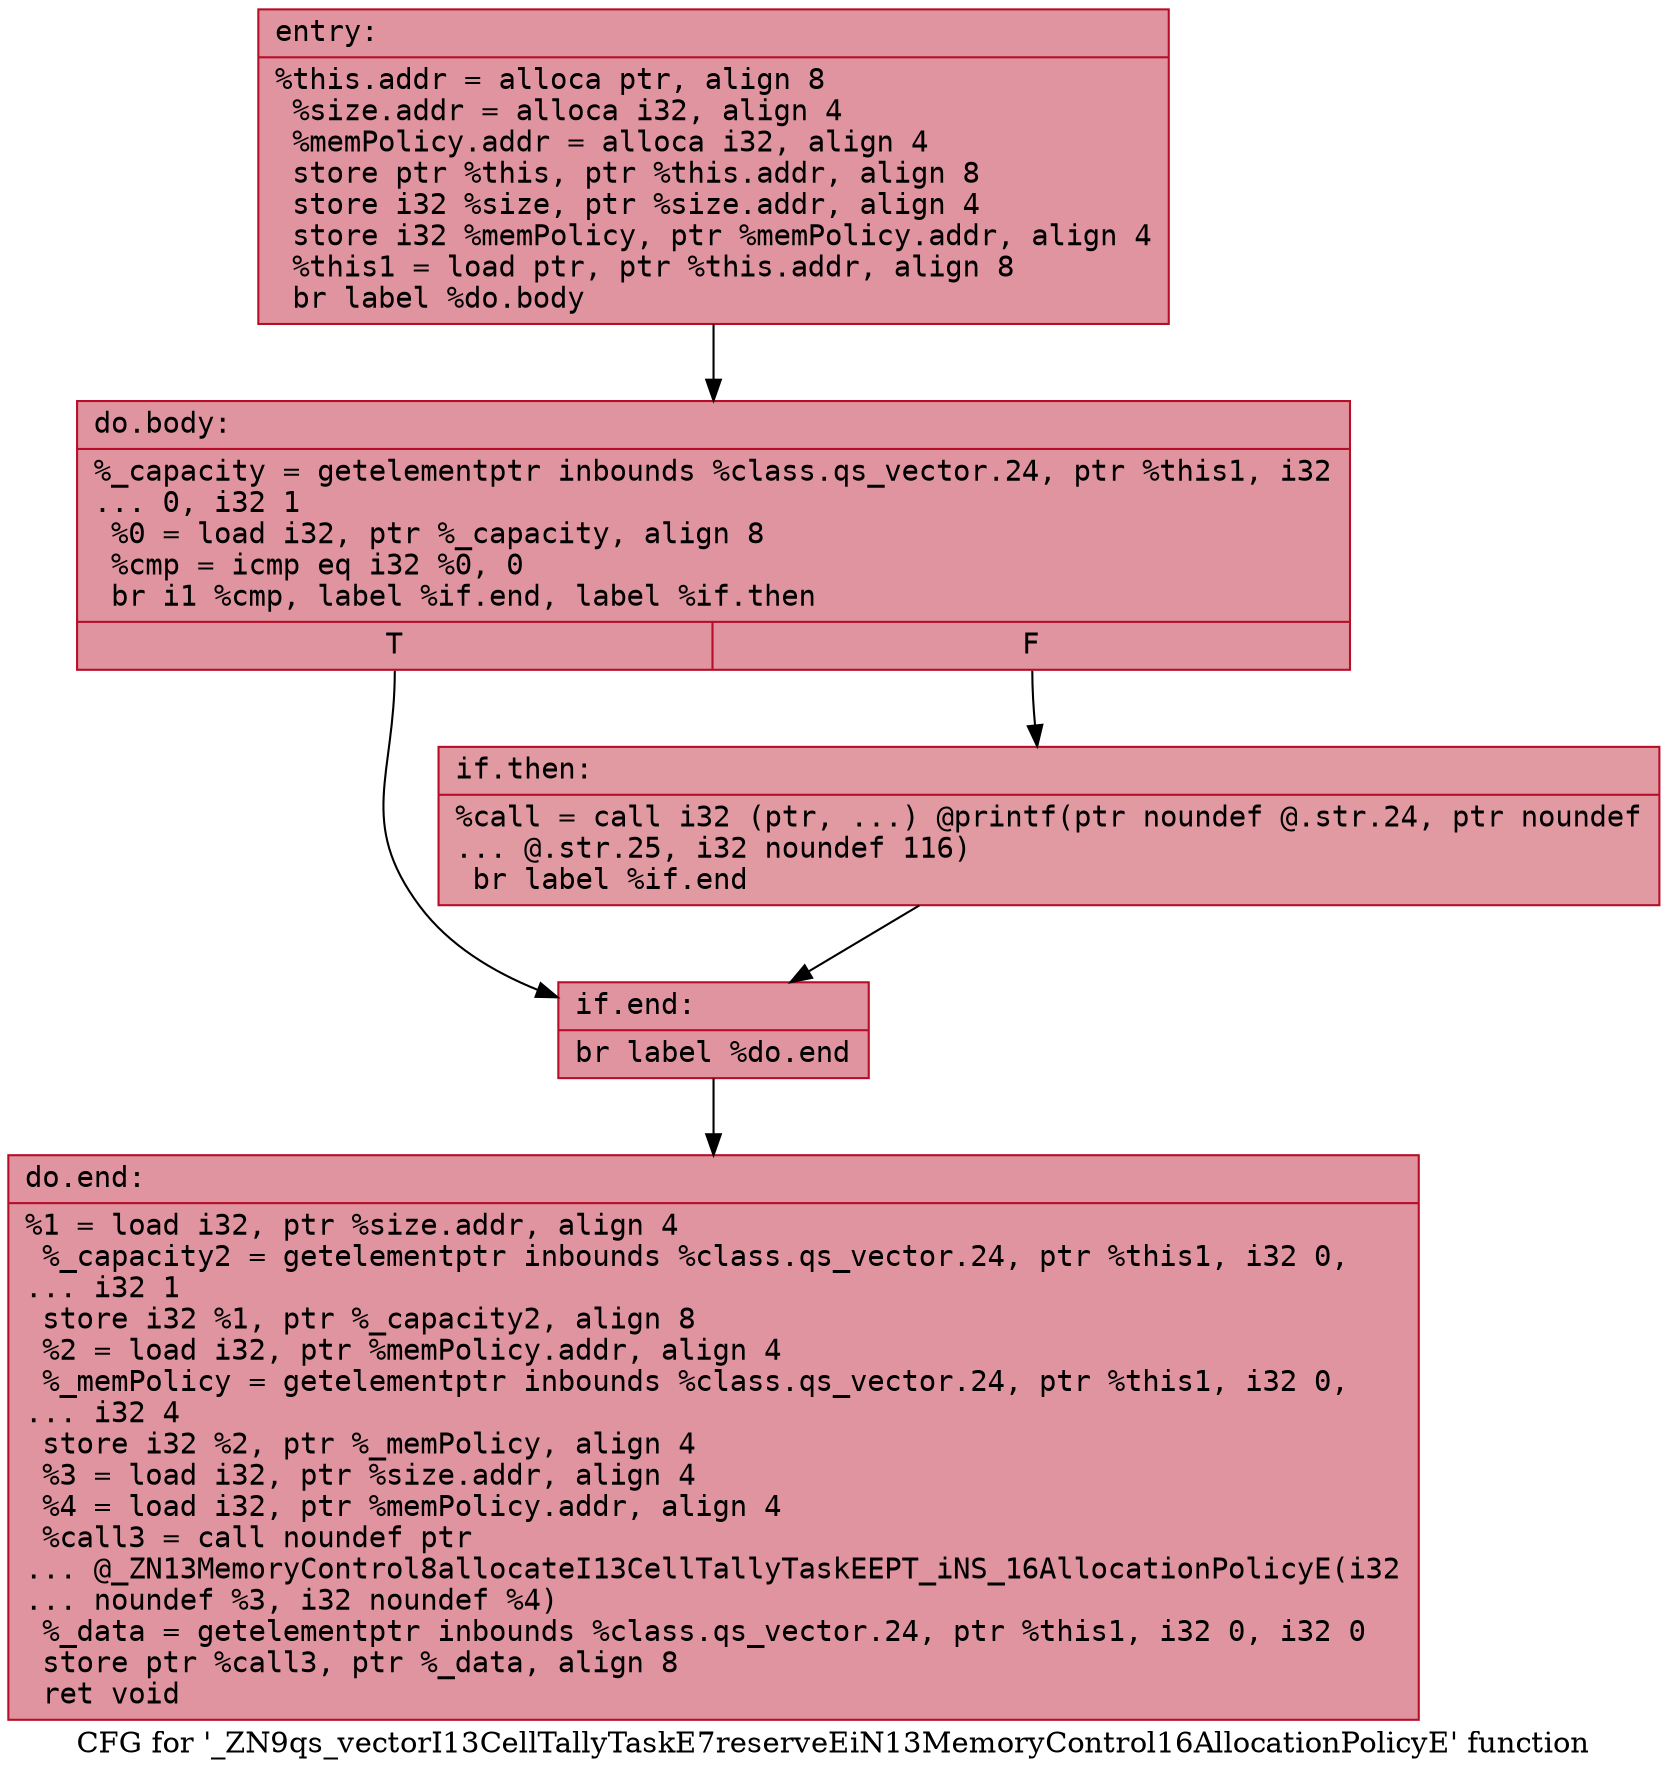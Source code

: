 digraph "CFG for '_ZN9qs_vectorI13CellTallyTaskE7reserveEiN13MemoryControl16AllocationPolicyE' function" {
	label="CFG for '_ZN9qs_vectorI13CellTallyTaskE7reserveEiN13MemoryControl16AllocationPolicyE' function";

	Node0x556c3c7d93e0 [shape=record,color="#b70d28ff", style=filled, fillcolor="#b70d2870" fontname="Courier",label="{entry:\l|  %this.addr = alloca ptr, align 8\l  %size.addr = alloca i32, align 4\l  %memPolicy.addr = alloca i32, align 4\l  store ptr %this, ptr %this.addr, align 8\l  store i32 %size, ptr %size.addr, align 4\l  store i32 %memPolicy, ptr %memPolicy.addr, align 4\l  %this1 = load ptr, ptr %this.addr, align 8\l  br label %do.body\l}"];
	Node0x556c3c7d93e0 -> Node0x556c3c7d9810[tooltip="entry -> do.body\nProbability 100.00%" ];
	Node0x556c3c7d9810 [shape=record,color="#b70d28ff", style=filled, fillcolor="#b70d2870" fontname="Courier",label="{do.body:\l|  %_capacity = getelementptr inbounds %class.qs_vector.24, ptr %this1, i32\l... 0, i32 1\l  %0 = load i32, ptr %_capacity, align 8\l  %cmp = icmp eq i32 %0, 0\l  br i1 %cmp, label %if.end, label %if.then\l|{<s0>T|<s1>F}}"];
	Node0x556c3c7d9810:s0 -> Node0x556c3c7d9b10[tooltip="do.body -> if.end\nProbability 37.50%" ];
	Node0x556c3c7d9810:s1 -> Node0x556c3c7d9b80[tooltip="do.body -> if.then\nProbability 62.50%" ];
	Node0x556c3c7d9b80 [shape=record,color="#b70d28ff", style=filled, fillcolor="#bb1b2c70" fontname="Courier",label="{if.then:\l|  %call = call i32 (ptr, ...) @printf(ptr noundef @.str.24, ptr noundef\l... @.str.25, i32 noundef 116)\l  br label %if.end\l}"];
	Node0x556c3c7d9b80 -> Node0x556c3c7d9b10[tooltip="if.then -> if.end\nProbability 100.00%" ];
	Node0x556c3c7d9b10 [shape=record,color="#b70d28ff", style=filled, fillcolor="#b70d2870" fontname="Courier",label="{if.end:\l|  br label %do.end\l}"];
	Node0x556c3c7d9b10 -> Node0x556c3c7d9f20[tooltip="if.end -> do.end\nProbability 100.00%" ];
	Node0x556c3c7d9f20 [shape=record,color="#b70d28ff", style=filled, fillcolor="#b70d2870" fontname="Courier",label="{do.end:\l|  %1 = load i32, ptr %size.addr, align 4\l  %_capacity2 = getelementptr inbounds %class.qs_vector.24, ptr %this1, i32 0,\l... i32 1\l  store i32 %1, ptr %_capacity2, align 8\l  %2 = load i32, ptr %memPolicy.addr, align 4\l  %_memPolicy = getelementptr inbounds %class.qs_vector.24, ptr %this1, i32 0,\l... i32 4\l  store i32 %2, ptr %_memPolicy, align 4\l  %3 = load i32, ptr %size.addr, align 4\l  %4 = load i32, ptr %memPolicy.addr, align 4\l  %call3 = call noundef ptr\l... @_ZN13MemoryControl8allocateI13CellTallyTaskEEPT_iNS_16AllocationPolicyE(i32\l... noundef %3, i32 noundef %4)\l  %_data = getelementptr inbounds %class.qs_vector.24, ptr %this1, i32 0, i32 0\l  store ptr %call3, ptr %_data, align 8\l  ret void\l}"];
}
